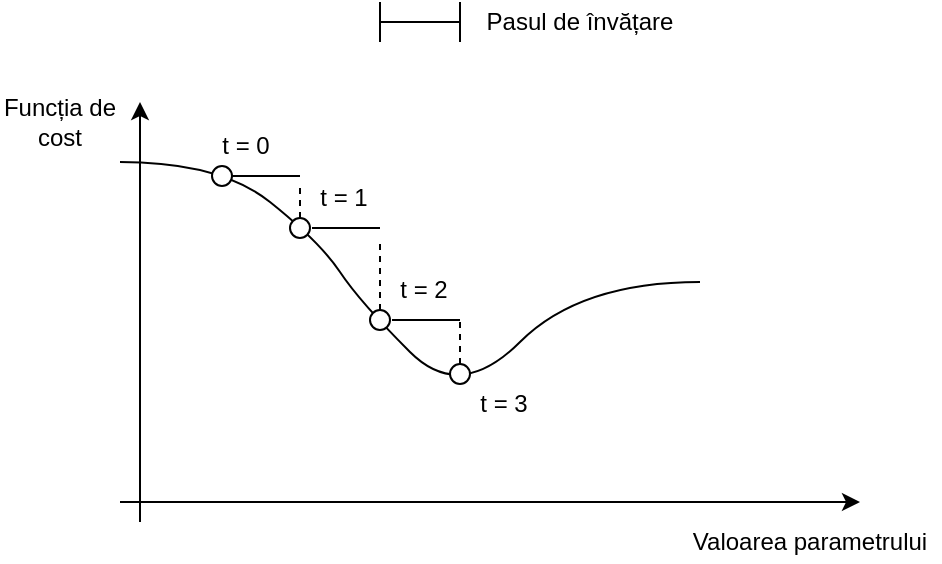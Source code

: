 <mxfile version="14.7.7" type="device"><diagram id="ok6f9fH3i8T9k3a-69vw" name="Page-1"><mxGraphModel dx="1422" dy="794" grid="1" gridSize="10" guides="1" tooltips="1" connect="1" arrows="1" fold="1" page="1" pageScale="1" pageWidth="827" pageHeight="1169" math="0" shadow="0"><root><mxCell id="0"/><mxCell id="1" parent="0"/><mxCell id="yHFo2942rARWt8nlGuR_-1" value="" style="endArrow=classic;html=1;" edge="1" parent="1"><mxGeometry width="50" height="50" relative="1" as="geometry"><mxPoint x="360" y="330" as="sourcePoint"/><mxPoint x="360" y="120" as="targetPoint"/></mxGeometry></mxCell><mxCell id="yHFo2942rARWt8nlGuR_-2" value="" style="endArrow=classic;html=1;" edge="1" parent="1"><mxGeometry width="50" height="50" relative="1" as="geometry"><mxPoint x="350" y="320" as="sourcePoint"/><mxPoint x="720" y="320" as="targetPoint"/></mxGeometry></mxCell><mxCell id="yHFo2942rARWt8nlGuR_-4" value="Funcția de cost" style="text;html=1;strokeColor=none;fillColor=none;align=center;verticalAlign=middle;whiteSpace=wrap;rounded=0;" vertex="1" parent="1"><mxGeometry x="290" y="120" width="60" height="20" as="geometry"/></mxCell><mxCell id="yHFo2942rARWt8nlGuR_-5" value="" style="curved=1;endArrow=none;html=1;" edge="1" parent="1"><mxGeometry width="50" height="50" relative="1" as="geometry"><mxPoint x="350" y="150" as="sourcePoint"/><mxPoint x="640" y="210" as="targetPoint"/><Array as="points"><mxPoint x="400" y="150"/><mxPoint x="450" y="190"/><mxPoint x="470" y="220"/><mxPoint x="520" y="270"/><mxPoint x="580" y="210"/></Array></mxGeometry></mxCell><mxCell id="yHFo2942rARWt8nlGuR_-6" value="Valoarea parametrului" style="text;html=1;strokeColor=none;fillColor=none;align=center;verticalAlign=middle;whiteSpace=wrap;rounded=0;" vertex="1" parent="1"><mxGeometry x="630" y="330" width="130" height="20" as="geometry"/></mxCell><mxCell id="yHFo2942rARWt8nlGuR_-7" value="" style="ellipse;whiteSpace=wrap;html=1;aspect=fixed;" vertex="1" parent="1"><mxGeometry x="396" y="152" width="10" height="10" as="geometry"/></mxCell><mxCell id="yHFo2942rARWt8nlGuR_-9" value="" style="ellipse;whiteSpace=wrap;html=1;aspect=fixed;" vertex="1" parent="1"><mxGeometry x="435" y="178" width="10" height="10" as="geometry"/></mxCell><mxCell id="yHFo2942rARWt8nlGuR_-10" value="" style="ellipse;whiteSpace=wrap;html=1;aspect=fixed;" vertex="1" parent="1"><mxGeometry x="475" y="224" width="10" height="10" as="geometry"/></mxCell><mxCell id="yHFo2942rARWt8nlGuR_-11" value="" style="ellipse;whiteSpace=wrap;html=1;aspect=fixed;" vertex="1" parent="1"><mxGeometry x="515" y="251" width="10" height="10" as="geometry"/></mxCell><mxCell id="yHFo2942rARWt8nlGuR_-12" value="" style="endArrow=none;html=1;exitX=1;exitY=0.5;exitDx=0;exitDy=0;" edge="1" parent="1" source="yHFo2942rARWt8nlGuR_-7"><mxGeometry width="50" height="50" relative="1" as="geometry"><mxPoint x="580" y="210" as="sourcePoint"/><mxPoint x="440" y="157" as="targetPoint"/></mxGeometry></mxCell><mxCell id="yHFo2942rARWt8nlGuR_-13" value="" style="endArrow=none;html=1;exitX=1;exitY=0.5;exitDx=0;exitDy=0;" edge="1" parent="1"><mxGeometry width="50" height="50" relative="1" as="geometry"><mxPoint x="446" y="183" as="sourcePoint"/><mxPoint x="480" y="183" as="targetPoint"/></mxGeometry></mxCell><mxCell id="yHFo2942rARWt8nlGuR_-14" value="" style="endArrow=none;html=1;exitX=1;exitY=0.5;exitDx=0;exitDy=0;" edge="1" parent="1"><mxGeometry width="50" height="50" relative="1" as="geometry"><mxPoint x="486" y="229" as="sourcePoint"/><mxPoint x="520" y="229" as="targetPoint"/></mxGeometry></mxCell><mxCell id="yHFo2942rARWt8nlGuR_-15" value="" style="endArrow=none;dashed=1;html=1;exitX=0.5;exitY=0;exitDx=0;exitDy=0;" edge="1" parent="1" source="yHFo2942rARWt8nlGuR_-9"><mxGeometry width="50" height="50" relative="1" as="geometry"><mxPoint x="580" y="210" as="sourcePoint"/><mxPoint x="440" y="160" as="targetPoint"/></mxGeometry></mxCell><mxCell id="yHFo2942rARWt8nlGuR_-16" value="" style="endArrow=none;dashed=1;html=1;exitX=0.5;exitY=0;exitDx=0;exitDy=0;" edge="1" parent="1" source="yHFo2942rARWt8nlGuR_-10"><mxGeometry width="50" height="50" relative="1" as="geometry"><mxPoint x="580" y="210" as="sourcePoint"/><mxPoint x="480" y="190" as="targetPoint"/></mxGeometry></mxCell><mxCell id="yHFo2942rARWt8nlGuR_-17" value="" style="endArrow=none;dashed=1;html=1;exitX=0.5;exitY=0;exitDx=0;exitDy=0;" edge="1" parent="1" source="yHFo2942rARWt8nlGuR_-11"><mxGeometry width="50" height="50" relative="1" as="geometry"><mxPoint x="470" y="210" as="sourcePoint"/><mxPoint x="520" y="230" as="targetPoint"/></mxGeometry></mxCell><mxCell id="yHFo2942rARWt8nlGuR_-18" value="" style="endArrow=none;html=1;" edge="1" parent="1"><mxGeometry width="50" height="50" relative="1" as="geometry"><mxPoint x="480" y="80" as="sourcePoint"/><mxPoint x="520" y="80" as="targetPoint"/></mxGeometry></mxCell><mxCell id="yHFo2942rARWt8nlGuR_-19" value="" style="endArrow=none;html=1;" edge="1" parent="1"><mxGeometry width="50" height="50" relative="1" as="geometry"><mxPoint x="480" y="90" as="sourcePoint"/><mxPoint x="480" y="70" as="targetPoint"/></mxGeometry></mxCell><mxCell id="yHFo2942rARWt8nlGuR_-20" value="" style="endArrow=none;html=1;" edge="1" parent="1"><mxGeometry width="50" height="50" relative="1" as="geometry"><mxPoint x="520" y="90" as="sourcePoint"/><mxPoint x="520" y="70" as="targetPoint"/></mxGeometry></mxCell><mxCell id="yHFo2942rARWt8nlGuR_-21" value="Pasul de învățare" style="text;html=1;strokeColor=none;fillColor=none;align=center;verticalAlign=middle;whiteSpace=wrap;rounded=0;" vertex="1" parent="1"><mxGeometry x="530" y="70" width="100" height="20" as="geometry"/></mxCell><mxCell id="yHFo2942rARWt8nlGuR_-22" value="t = 0" style="text;html=1;strokeColor=none;fillColor=none;align=center;verticalAlign=middle;whiteSpace=wrap;rounded=0;" vertex="1" parent="1"><mxGeometry x="396" y="132" width="34" height="20" as="geometry"/></mxCell><mxCell id="yHFo2942rARWt8nlGuR_-23" value="t = 1" style="text;html=1;strokeColor=none;fillColor=none;align=center;verticalAlign=middle;whiteSpace=wrap;rounded=0;" vertex="1" parent="1"><mxGeometry x="445" y="158" width="34" height="20" as="geometry"/></mxCell><mxCell id="yHFo2942rARWt8nlGuR_-24" value="t = 2" style="text;html=1;strokeColor=none;fillColor=none;align=center;verticalAlign=middle;whiteSpace=wrap;rounded=0;" vertex="1" parent="1"><mxGeometry x="485" y="204" width="34" height="20" as="geometry"/></mxCell><mxCell id="yHFo2942rARWt8nlGuR_-25" value="t = 3" style="text;html=1;strokeColor=none;fillColor=none;align=center;verticalAlign=middle;whiteSpace=wrap;rounded=0;" vertex="1" parent="1"><mxGeometry x="525" y="261" width="34" height="20" as="geometry"/></mxCell></root></mxGraphModel></diagram></mxfile>